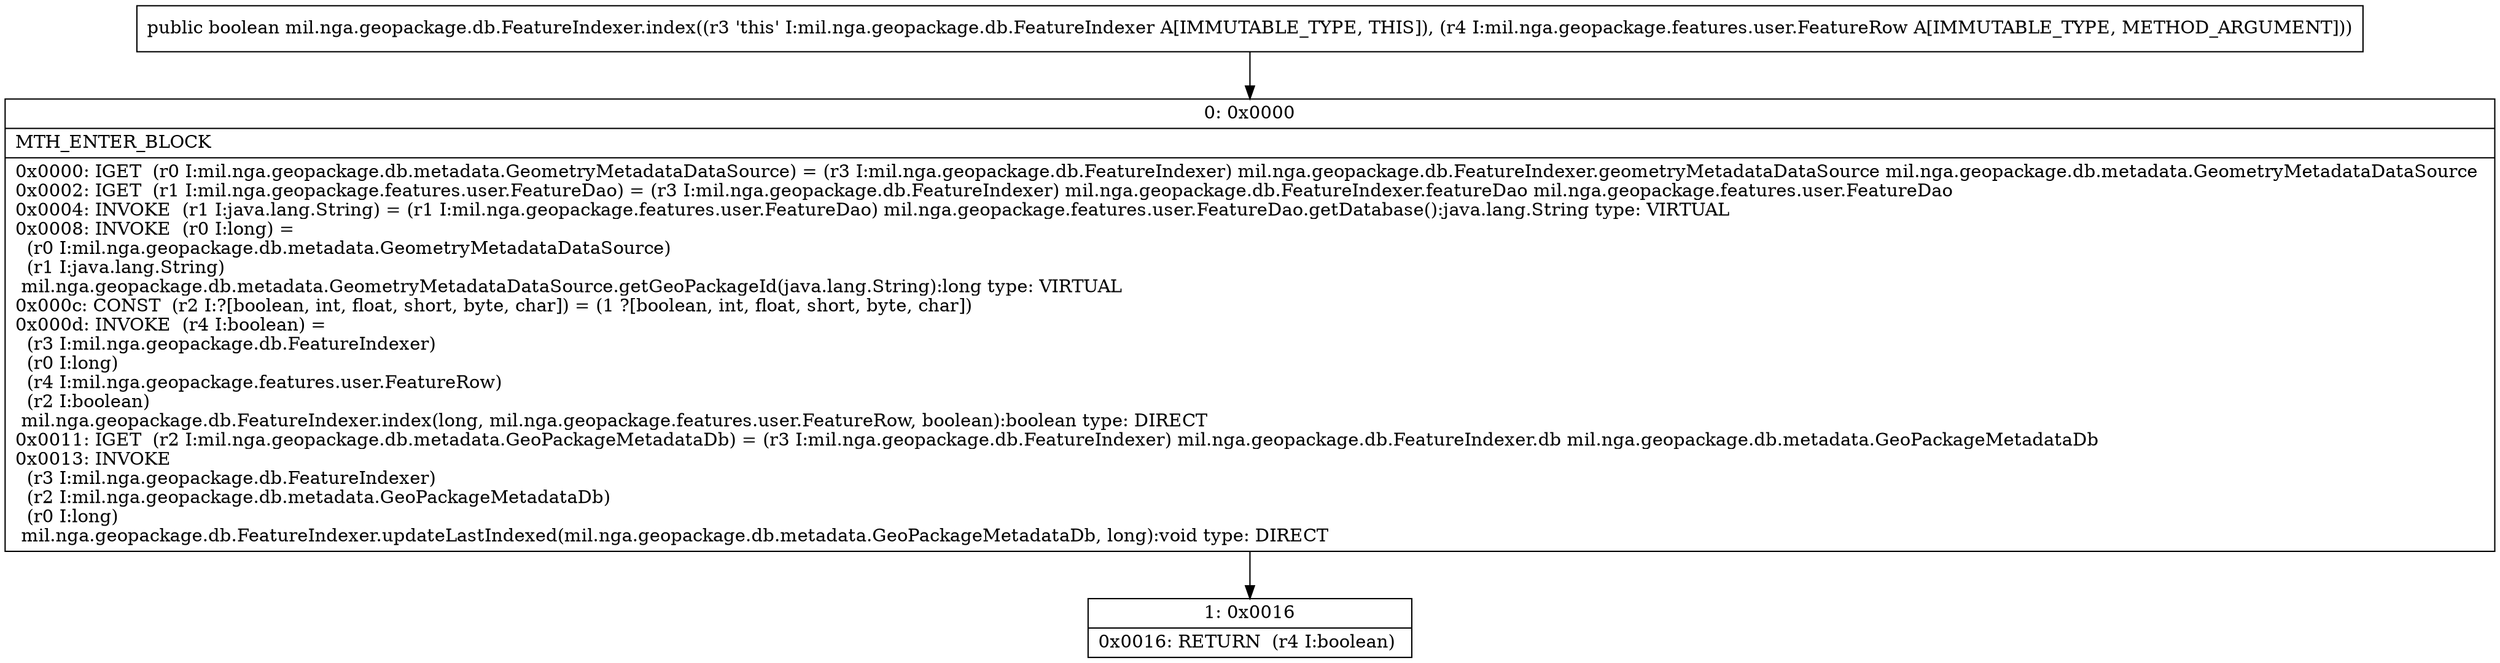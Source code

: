 digraph "CFG formil.nga.geopackage.db.FeatureIndexer.index(Lmil\/nga\/geopackage\/features\/user\/FeatureRow;)Z" {
Node_0 [shape=record,label="{0\:\ 0x0000|MTH_ENTER_BLOCK\l|0x0000: IGET  (r0 I:mil.nga.geopackage.db.metadata.GeometryMetadataDataSource) = (r3 I:mil.nga.geopackage.db.FeatureIndexer) mil.nga.geopackage.db.FeatureIndexer.geometryMetadataDataSource mil.nga.geopackage.db.metadata.GeometryMetadataDataSource \l0x0002: IGET  (r1 I:mil.nga.geopackage.features.user.FeatureDao) = (r3 I:mil.nga.geopackage.db.FeatureIndexer) mil.nga.geopackage.db.FeatureIndexer.featureDao mil.nga.geopackage.features.user.FeatureDao \l0x0004: INVOKE  (r1 I:java.lang.String) = (r1 I:mil.nga.geopackage.features.user.FeatureDao) mil.nga.geopackage.features.user.FeatureDao.getDatabase():java.lang.String type: VIRTUAL \l0x0008: INVOKE  (r0 I:long) = \l  (r0 I:mil.nga.geopackage.db.metadata.GeometryMetadataDataSource)\l  (r1 I:java.lang.String)\l mil.nga.geopackage.db.metadata.GeometryMetadataDataSource.getGeoPackageId(java.lang.String):long type: VIRTUAL \l0x000c: CONST  (r2 I:?[boolean, int, float, short, byte, char]) = (1 ?[boolean, int, float, short, byte, char]) \l0x000d: INVOKE  (r4 I:boolean) = \l  (r3 I:mil.nga.geopackage.db.FeatureIndexer)\l  (r0 I:long)\l  (r4 I:mil.nga.geopackage.features.user.FeatureRow)\l  (r2 I:boolean)\l mil.nga.geopackage.db.FeatureIndexer.index(long, mil.nga.geopackage.features.user.FeatureRow, boolean):boolean type: DIRECT \l0x0011: IGET  (r2 I:mil.nga.geopackage.db.metadata.GeoPackageMetadataDb) = (r3 I:mil.nga.geopackage.db.FeatureIndexer) mil.nga.geopackage.db.FeatureIndexer.db mil.nga.geopackage.db.metadata.GeoPackageMetadataDb \l0x0013: INVOKE  \l  (r3 I:mil.nga.geopackage.db.FeatureIndexer)\l  (r2 I:mil.nga.geopackage.db.metadata.GeoPackageMetadataDb)\l  (r0 I:long)\l mil.nga.geopackage.db.FeatureIndexer.updateLastIndexed(mil.nga.geopackage.db.metadata.GeoPackageMetadataDb, long):void type: DIRECT \l}"];
Node_1 [shape=record,label="{1\:\ 0x0016|0x0016: RETURN  (r4 I:boolean) \l}"];
MethodNode[shape=record,label="{public boolean mil.nga.geopackage.db.FeatureIndexer.index((r3 'this' I:mil.nga.geopackage.db.FeatureIndexer A[IMMUTABLE_TYPE, THIS]), (r4 I:mil.nga.geopackage.features.user.FeatureRow A[IMMUTABLE_TYPE, METHOD_ARGUMENT])) }"];
MethodNode -> Node_0;
Node_0 -> Node_1;
}

